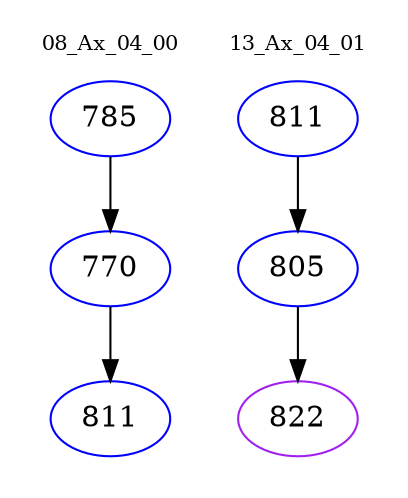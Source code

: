 digraph{
subgraph cluster_0 {
color = white
label = "08_Ax_04_00";
fontsize=10;
T0_785 [label="785", color="blue"]
T0_785 -> T0_770 [color="black"]
T0_770 [label="770", color="blue"]
T0_770 -> T0_811 [color="black"]
T0_811 [label="811", color="blue"]
}
subgraph cluster_1 {
color = white
label = "13_Ax_04_01";
fontsize=10;
T1_811 [label="811", color="blue"]
T1_811 -> T1_805 [color="black"]
T1_805 [label="805", color="blue"]
T1_805 -> T1_822 [color="black"]
T1_822 [label="822", color="purple"]
}
}

